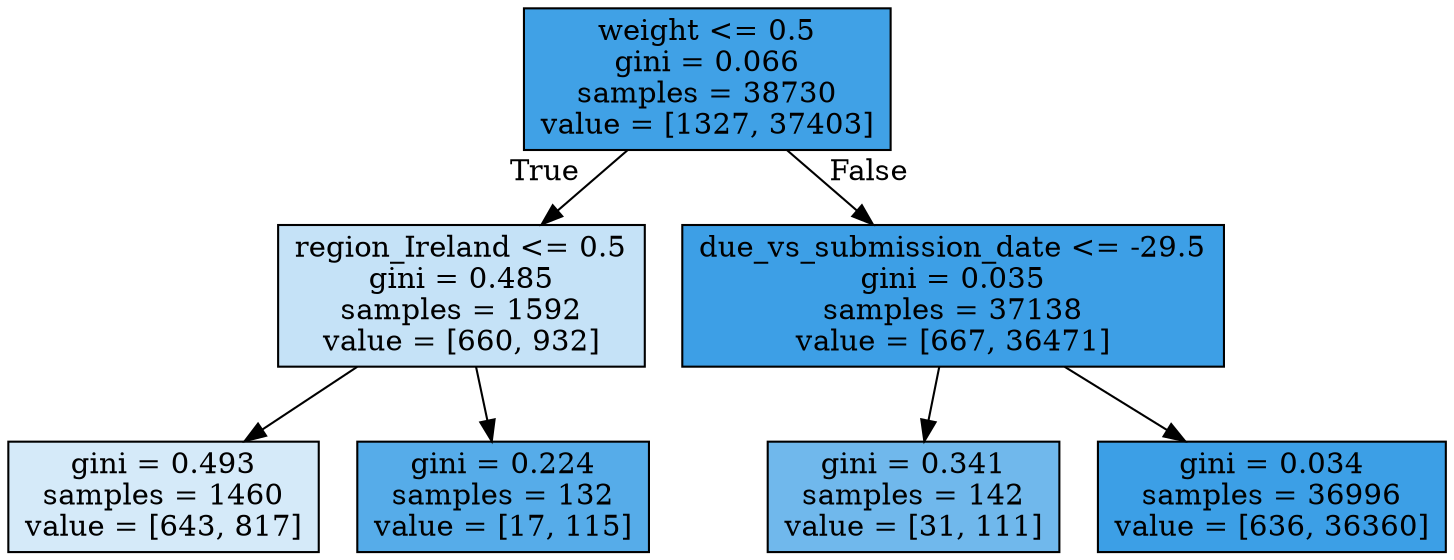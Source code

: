 digraph Tree {
node [shape=box, style="filled", color="black"] ;
0 [label="weight <= 0.5\ngini = 0.066\nsamples = 38730\nvalue = [1327, 37403]", fillcolor="#399de5f6"] ;
1 [label="region_Ireland <= 0.5\ngini = 0.485\nsamples = 1592\nvalue = [660, 932]", fillcolor="#399de54a"] ;
0 -> 1 [labeldistance=2.5, labelangle=45, headlabel="True"] ;
2 [label="gini = 0.493\nsamples = 1460\nvalue = [643, 817]", fillcolor="#399de536"] ;
1 -> 2 ;
3 [label="gini = 0.224\nsamples = 132\nvalue = [17, 115]", fillcolor="#399de5d9"] ;
1 -> 3 ;
4 [label="due_vs_submission_date <= -29.5\ngini = 0.035\nsamples = 37138\nvalue = [667, 36471]", fillcolor="#399de5fa"] ;
0 -> 4 [labeldistance=2.5, labelangle=-45, headlabel="False"] ;
5 [label="gini = 0.341\nsamples = 142\nvalue = [31, 111]", fillcolor="#399de5b8"] ;
4 -> 5 ;
6 [label="gini = 0.034\nsamples = 36996\nvalue = [636, 36360]", fillcolor="#399de5fb"] ;
4 -> 6 ;
}